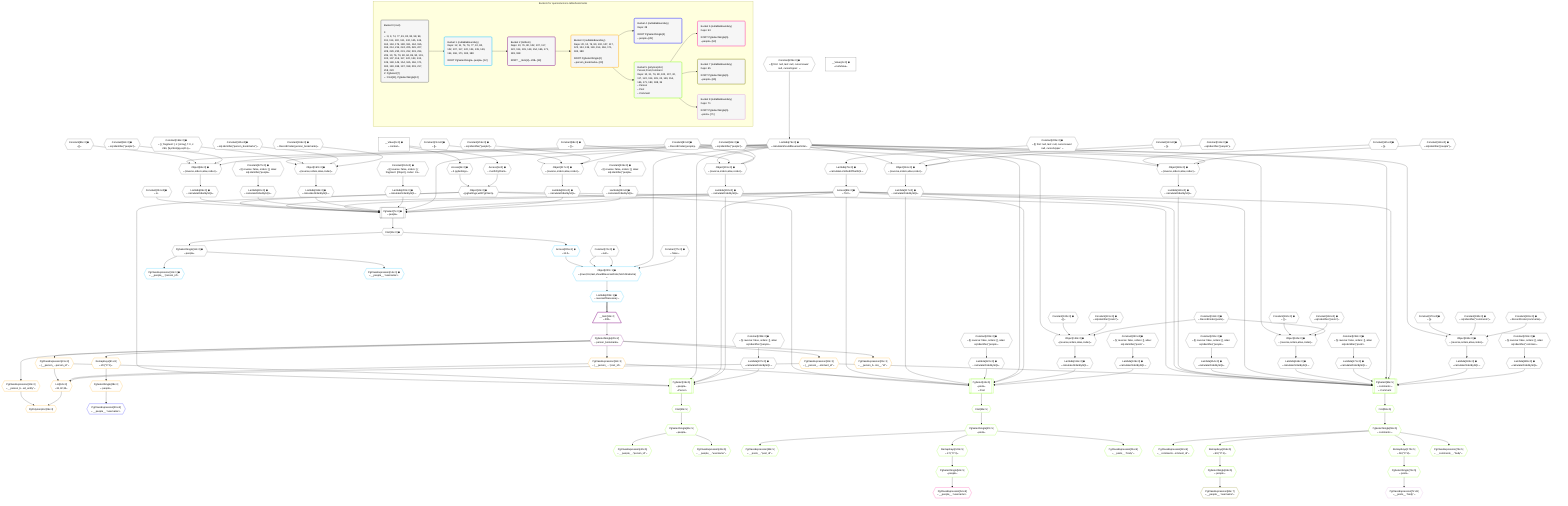 %%{init: {'themeVariables': { 'fontSize': '12px'}}}%%
graph TD
    classDef path fill:#eee,stroke:#000,color:#000
    classDef plan fill:#fff,stroke-width:1px,color:#000
    classDef itemplan fill:#fff,stroke-width:2px,color:#000
    classDef unbatchedplan fill:#dff,stroke-width:1px,color:#000
    classDef sideeffectplan fill:#fcc,stroke-width:2px,color:#000
    classDef bucket fill:#f6f6f6,color:#000,stroke-width:2px,text-align:left


    %% plan dependencies
    PgSelect7[["PgSelect[7∈0] ➊<br />ᐸpeopleᐳ"]]:::plan
    Object10{{"Object[10∈0] ➊<br />ᐸ{pgSettings,withPgClient}ᐳ"}}:::plan
    Constant224{{"Constant[224∈0] ➊<br />ᐸ2ᐳ"}}:::plan
    Access80{{"Access[80∈0] ➊<br />ᐸ79.0ᐳ"}}:::plan
    Lambda85{{"Lambda[85∈0] ➊<br />ᐸcalculateOrderBySQLᐳ"}}:::plan
    Lambda90{{"Lambda[90∈0] ➊<br />ᐸcalculateOrderBySQLᐳ"}}:::plan
    Lambda198{{"Lambda[198∈0] ➊<br />ᐸcalculateOrderBySQLᐳ"}}:::plan
    Lambda203{{"Lambda[203∈0] ➊<br />ᐸcalculateOrderBySQLᐳ"}}:::plan
    Lambda76{{"Lambda[76∈0] ➊<br />ᐸcalculateShouldReverseOrderᐳ"}}:::plan
    Lambda218{{"Lambda[218∈0] ➊<br />ᐸcalculateOrderBySQLᐳ"}}:::plan
    Lambda223{{"Lambda[223∈0] ➊<br />ᐸcalculateOrderBySQLᐳ"}}:::plan
    Object10 & Constant224 & Access80 & Lambda85 & Lambda90 & Access80 & Lambda198 & Lambda203 & Lambda76 & Access80 & Lambda218 & Lambda223 --> PgSelect7
    Object84{{"Object[84∈0] ➊<br />ᐸ{reverse,orders,alias,codec}ᐳ"}}:::plan
    Constant81{{"Constant[81∈0] ➊<br />ᐸ[]ᐳ"}}:::plan
    Constant82{{"Constant[82∈0] ➊<br />ᐸsql.identifier(”people”)ᐳ"}}:::plan
    Constant83{{"Constant[83∈0] ➊<br />ᐸRecordCodec(people)ᐳ"}}:::plan
    Lambda76 & Constant81 & Constant82 & Constant83 --> Object84
    Object101{{"Object[101∈0] ➊<br />ᐸ{reverse,orders,alias,codec}ᐳ"}}:::plan
    Constant98{{"Constant[98∈0] ➊<br />ᐸ[]ᐳ"}}:::plan
    Constant99{{"Constant[99∈0] ➊<br />ᐸsql.identifier(”people”)ᐳ"}}:::plan
    Lambda76 & Constant98 & Constant99 & Constant83 --> Object101
    Object116{{"Object[116∈0] ➊<br />ᐸ{reverse,orders,alias,codec}ᐳ"}}:::plan
    Constant113{{"Constant[113∈0] ➊<br />ᐸ[]ᐳ"}}:::plan
    Constant114{{"Constant[114∈0] ➊<br />ᐸsql.identifier(”people”)ᐳ"}}:::plan
    Lambda76 & Constant113 & Constant114 & Constant83 --> Object116
    Object133{{"Object[133∈0] ➊<br />ᐸ{reverse,orders,alias,codec}ᐳ"}}:::plan
    Constant130{{"Constant[130∈0] ➊<br />ᐸ[]ᐳ"}}:::plan
    Constant131{{"Constant[131∈0] ➊<br />ᐸsql.identifier(”posts”)ᐳ"}}:::plan
    Constant132{{"Constant[132∈0] ➊<br />ᐸRecordCodec(posts)ᐳ"}}:::plan
    Lambda76 & Constant130 & Constant131 & Constant132 --> Object133
    Object148{{"Object[148∈0] ➊<br />ᐸ{reverse,orders,alias,codec}ᐳ"}}:::plan
    Constant145{{"Constant[145∈0] ➊<br />ᐸ[]ᐳ"}}:::plan
    Constant146{{"Constant[146∈0] ➊<br />ᐸsql.identifier(”people”)ᐳ"}}:::plan
    Lambda76 & Constant145 & Constant146 & Constant83 --> Object148
    Object165{{"Object[165∈0] ➊<br />ᐸ{reverse,orders,alias,codec}ᐳ"}}:::plan
    Constant162{{"Constant[162∈0] ➊<br />ᐸ[]ᐳ"}}:::plan
    Constant163{{"Constant[163∈0] ➊<br />ᐸsql.identifier(”posts”)ᐳ"}}:::plan
    Lambda76 & Constant162 & Constant163 & Constant132 --> Object165
    Object182{{"Object[182∈0] ➊<br />ᐸ{reverse,orders,alias,codec}ᐳ"}}:::plan
    Constant179{{"Constant[179∈0] ➊<br />ᐸ[]ᐳ"}}:::plan
    Constant180{{"Constant[180∈0] ➊<br />ᐸsql.identifier(”comments”)ᐳ"}}:::plan
    Constant181{{"Constant[181∈0] ➊<br />ᐸRecordCodec(comments)ᐳ"}}:::plan
    Lambda76 & Constant179 & Constant180 & Constant181 --> Object182
    Object197{{"Object[197∈0] ➊<br />ᐸ{reverse,orders,alias,codec}ᐳ"}}:::plan
    Constant194{{"Constant[194∈0] ➊<br />ᐸ[ { fragment: { n: [Array], f: 0, c: 266, [Symbol(pg-sql2-tyᐳ"}}:::plan
    Constant195{{"Constant[195∈0] ➊<br />ᐸsql.identifier(”person_bookmarks”)ᐳ"}}:::plan
    Constant196{{"Constant[196∈0] ➊<br />ᐸRecordCodec(person_bookmarks)ᐳ"}}:::plan
    Lambda76 & Constant194 & Constant195 & Constant196 --> Object197
    Object217{{"Object[217∈0] ➊<br />ᐸ{reverse,orders,alias,codec}ᐳ"}}:::plan
    Constant214{{"Constant[214∈0] ➊<br />ᐸ[]ᐳ"}}:::plan
    Constant215{{"Constant[215∈0] ➊<br />ᐸsql.identifier(”people”)ᐳ"}}:::plan
    Lambda76 & Constant214 & Constant215 & Constant83 --> Object217
    Access8{{"Access[8∈0] ➊<br />ᐸ2.pgSettingsᐳ"}}:::plan
    Access9{{"Access[9∈0] ➊<br />ᐸ2.withPgClientᐳ"}}:::plan
    Access8 & Access9 --> Object10
    __Value2["__Value[2∈0] ➊<br />ᐸcontextᐳ"]:::plan
    __Value2 --> Access8
    __Value2 --> Access9
    First11{{"First[11∈0] ➊"}}:::plan
    PgSelect7 --> First11
    PgSelectSingle12{{"PgSelectSingle[12∈0] ➊<br />ᐸpeopleᐳ"}}:::plan
    First11 --> PgSelectSingle12
    Constant225{{"Constant[225∈0] ➊<br />ᐸ§{ first: null, last: null, cursorLower: null, cursorUpper: ᐳ"}}:::plan
    Constant225 --> Lambda76
    Lambda79{{"Lambda[79∈0] ➊<br />ᐸcalculateLimitAndOffsetSQLᐳ"}}:::plan
    Constant226{{"Constant[226∈0] ➊<br />ᐸ§{ first: null, last: null, cursorLower: null, cursorUpper: ᐳ"}}:::plan
    Constant226 --> Lambda79
    Lambda79 --> Access80
    Object84 --> Lambda85
    Constant227{{"Constant[227∈0] ➊<br />ᐸ§{ reverse: false, orders: [], alias: sql.identifier(”peopleᐳ"}}:::plan
    Constant227 --> Lambda90
    Lambda102{{"Lambda[102∈0] ➊<br />ᐸcalculateOrderBySQLᐳ"}}:::plan
    Object101 --> Lambda102
    Lambda107{{"Lambda[107∈0] ➊<br />ᐸcalculateOrderBySQLᐳ"}}:::plan
    Constant228{{"Constant[228∈0] ➊<br />ᐸ§{ reverse: false, orders: [], alias: sql.identifier(”peopleᐳ"}}:::plan
    Constant228 --> Lambda107
    Lambda117{{"Lambda[117∈0] ➊<br />ᐸcalculateOrderBySQLᐳ"}}:::plan
    Object116 --> Lambda117
    Lambda122{{"Lambda[122∈0] ➊<br />ᐸcalculateOrderBySQLᐳ"}}:::plan
    Constant229{{"Constant[229∈0] ➊<br />ᐸ§{ reverse: false, orders: [], alias: sql.identifier(”peopleᐳ"}}:::plan
    Constant229 --> Lambda122
    Lambda134{{"Lambda[134∈0] ➊<br />ᐸcalculateOrderBySQLᐳ"}}:::plan
    Object133 --> Lambda134
    Lambda139{{"Lambda[139∈0] ➊<br />ᐸcalculateOrderBySQLᐳ"}}:::plan
    Constant230{{"Constant[230∈0] ➊<br />ᐸ§{ reverse: false, orders: [], alias: sql.identifier(”posts”ᐳ"}}:::plan
    Constant230 --> Lambda139
    Lambda149{{"Lambda[149∈0] ➊<br />ᐸcalculateOrderBySQLᐳ"}}:::plan
    Object148 --> Lambda149
    Lambda154{{"Lambda[154∈0] ➊<br />ᐸcalculateOrderBySQLᐳ"}}:::plan
    Constant231{{"Constant[231∈0] ➊<br />ᐸ§{ reverse: false, orders: [], alias: sql.identifier(”peopleᐳ"}}:::plan
    Constant231 --> Lambda154
    Lambda166{{"Lambda[166∈0] ➊<br />ᐸcalculateOrderBySQLᐳ"}}:::plan
    Object165 --> Lambda166
    Lambda171{{"Lambda[171∈0] ➊<br />ᐸcalculateOrderBySQLᐳ"}}:::plan
    Constant232{{"Constant[232∈0] ➊<br />ᐸ§{ reverse: false, orders: [], alias: sql.identifier(”posts”ᐳ"}}:::plan
    Constant232 --> Lambda171
    Lambda183{{"Lambda[183∈0] ➊<br />ᐸcalculateOrderBySQLᐳ"}}:::plan
    Object182 --> Lambda183
    Lambda188{{"Lambda[188∈0] ➊<br />ᐸcalculateOrderBySQLᐳ"}}:::plan
    Constant233{{"Constant[233∈0] ➊<br />ᐸ§{ reverse: false, orders: [], alias: sql.identifier(”commenᐳ"}}:::plan
    Constant233 --> Lambda188
    Object197 --> Lambda198
    Constant234{{"Constant[234∈0] ➊<br />ᐸ§{ reverse: false, orders: [ { fragment: [Object], codec: Coᐳ"}}:::plan
    Constant234 --> Lambda203
    Object217 --> Lambda218
    Constant235{{"Constant[235∈0] ➊<br />ᐸ§{ reverse: false, orders: [], alias: sql.identifier(”peopleᐳ"}}:::plan
    Constant235 --> Lambda223
    __Value4["__Value[4∈0] ➊<br />ᐸrootValueᐳ"]:::plan
    Constant74{{"Constant[74∈0] ➊<br />ᐸnullᐳ"}}:::plan
    Constant77{{"Constant[77∈0] ➊<br />ᐸfalseᐳ"}}:::plan
    Object207{{"Object[207∈1] ➊<br />ᐸ{rows,first,last,shouldReverseOrder,fetchOneExtra}ᐳ"}}:::plan
    Access205{{"Access[205∈1] ➊<br />ᐸ11.0ᐳ"}}:::plan
    Access205 & Constant74 & Constant74 & Lambda76 & Constant77 --> Object207
    PgClassExpression13{{"PgClassExpression[13∈1] ➊<br />ᐸ__people__.”person_id”ᐳ"}}:::plan
    PgSelectSingle12 --> PgClassExpression13
    PgClassExpression14{{"PgClassExpression[14∈1] ➊<br />ᐸ__people__.”username”ᐳ"}}:::plan
    PgSelectSingle12 --> PgClassExpression14
    First11 --> Access205
    Lambda208{{"Lambda[208∈1] ➊<br />ᐸreverseIfNecessaryᐳ"}}:::plan
    Object207 --> Lambda208
    __Item19[/"__Item[19∈2]<br />ᐸ208ᐳ"\]:::itemplan
    Lambda208 ==> __Item19
    PgSelectSingle20{{"PgSelectSingle[20∈2]<br />ᐸperson_bookmarksᐳ"}}:::plan
    __Item19 --> PgSelectSingle20
    List34{{"List[34∈3]<br />ᐸ31,32,33ᐳ"}}:::plan
    PgClassExpression31{{"PgClassExpression[31∈3]<br />ᐸ(__person_...person_id”ᐳ"}}:::plan
    PgClassExpression32{{"PgClassExpression[32∈3]<br />ᐸ(__person_....”post_id”ᐳ"}}:::plan
    PgClassExpression33{{"PgClassExpression[33∈3]<br />ᐸ(__person_...omment_id”ᐳ"}}:::plan
    PgClassExpression31 & PgClassExpression32 & PgClassExpression33 --> List34
    PgPolymorphic35{{"PgPolymorphic[35∈3]"}}:::plan
    PgClassExpression30{{"PgClassExpression[30∈3]<br />ᐸ__person_b...ed_entity”ᐳ"}}:::plan
    PgClassExpression30 & List34 --> PgPolymorphic35
    PgClassExpression21{{"PgClassExpression[21∈3]<br />ᐸ__person_b...rks__.”id”ᐳ"}}:::plan
    PgSelectSingle20 --> PgClassExpression21
    PgSelectSingle28{{"PgSelectSingle[28∈3]<br />ᐸpeopleᐳ"}}:::plan
    RemapKeys91{{"RemapKeys[91∈3]<br />ᐸ20:{”0”:1}ᐳ"}}:::plan
    RemapKeys91 --> PgSelectSingle28
    PgSelectSingle20 --> PgClassExpression30
    PgSelectSingle20 --> PgClassExpression31
    PgSelectSingle20 --> PgClassExpression32
    PgSelectSingle20 --> PgClassExpression33
    PgSelectSingle20 --> RemapKeys91
    PgClassExpression29{{"PgClassExpression[29∈4]<br />ᐸ__people__.”username”ᐳ"}}:::plan
    PgSelectSingle28 --> PgClassExpression29
    PgSelect56[["PgSelect[56∈5]<br />ᐸcommentsᐳ<br />ᐳComment"]]:::plan
    Object10 & PgClassExpression33 & Access80 & Lambda149 & Lambda154 & Access80 & Lambda166 & Lambda171 & Lambda76 & Access80 & Lambda183 & Lambda188 --> PgSelect56
    PgSelect44[["PgSelect[44∈5]<br />ᐸpostsᐳ<br />ᐳPost"]]:::plan
    Object10 & PgClassExpression32 & Access80 & Lambda117 & Lambda122 & Lambda76 & Access80 & Lambda134 & Lambda139 --> PgSelect44
    PgSelect36[["PgSelect[36∈5]<br />ᐸpeopleᐳ<br />ᐳPerson"]]:::plan
    Object10 & PgClassExpression31 & Lambda76 & Access80 & Lambda102 & Lambda107 --> PgSelect36
    First40{{"First[40∈5]"}}:::plan
    PgSelect36 --> First40
    PgSelectSingle41{{"PgSelectSingle[41∈5]<br />ᐸpeopleᐳ"}}:::plan
    First40 --> PgSelectSingle41
    PgClassExpression42{{"PgClassExpression[42∈5]<br />ᐸ__people__.”person_id”ᐳ"}}:::plan
    PgSelectSingle41 --> PgClassExpression42
    PgClassExpression43{{"PgClassExpression[43∈5]<br />ᐸ__people__.”username”ᐳ"}}:::plan
    PgSelectSingle41 --> PgClassExpression43
    First46{{"First[46∈5]"}}:::plan
    PgSelect44 --> First46
    PgSelectSingle47{{"PgSelectSingle[47∈5]<br />ᐸpostsᐳ"}}:::plan
    First46 --> PgSelectSingle47
    PgClassExpression48{{"PgClassExpression[48∈5]<br />ᐸ__posts__.”post_id”ᐳ"}}:::plan
    PgSelectSingle47 --> PgClassExpression48
    PgSelectSingle53{{"PgSelectSingle[53∈5]<br />ᐸpeopleᐳ"}}:::plan
    RemapKeys123{{"RemapKeys[123∈5]<br />ᐸ47:{”0”:1}ᐳ"}}:::plan
    RemapKeys123 --> PgSelectSingle53
    PgClassExpression55{{"PgClassExpression[55∈5]<br />ᐸ__posts__.”body”ᐳ"}}:::plan
    PgSelectSingle47 --> PgClassExpression55
    First58{{"First[58∈5]"}}:::plan
    PgSelect56 --> First58
    PgSelectSingle59{{"PgSelectSingle[59∈5]<br />ᐸcommentsᐳ"}}:::plan
    First58 --> PgSelectSingle59
    PgClassExpression60{{"PgClassExpression[60∈5]<br />ᐸ__comments...omment_id”ᐳ"}}:::plan
    PgSelectSingle59 --> PgClassExpression60
    PgSelectSingle65{{"PgSelectSingle[65∈5]<br />ᐸpeopleᐳ"}}:::plan
    RemapKeys155{{"RemapKeys[155∈5]<br />ᐸ59:{”0”:1}ᐳ"}}:::plan
    RemapKeys155 --> PgSelectSingle65
    PgSelectSingle71{{"PgSelectSingle[71∈5]<br />ᐸpostsᐳ"}}:::plan
    RemapKeys172{{"RemapKeys[172∈5]<br />ᐸ59:{”0”:2}ᐳ"}}:::plan
    RemapKeys172 --> PgSelectSingle71
    PgClassExpression73{{"PgClassExpression[73∈5]<br />ᐸ__comments__.”body”ᐳ"}}:::plan
    PgSelectSingle59 --> PgClassExpression73
    PgSelectSingle47 --> RemapKeys123
    PgSelectSingle59 --> RemapKeys155
    PgSelectSingle59 --> RemapKeys172
    PgClassExpression54{{"PgClassExpression[54∈6]<br />ᐸ__people__.”username”ᐳ"}}:::plan
    PgSelectSingle53 --> PgClassExpression54
    PgClassExpression66{{"PgClassExpression[66∈7]<br />ᐸ__people__.”username”ᐳ"}}:::plan
    PgSelectSingle65 --> PgClassExpression66
    PgClassExpression72{{"PgClassExpression[72∈8]<br />ᐸ__posts__.”body”ᐳ"}}:::plan
    PgSelectSingle71 --> PgClassExpression72

    %% define steps

    subgraph "Buckets for queries/unions-table/bookmarks"
    Bucket0("Bucket 0 (root)<br /><br />1: <br />ᐳ: 8, 9, 74, 77, 81, 82, 83, 98, 99, 113, 114, 130, 131, 132, 145, 146, 162, 163, 179, 180, 181, 194, 195, 196, 214, 215, 224, 225, 226, 227, 228, 229, 230, 231, 232, 233, 234, 235, 10, 76, 79, 80, 84, 85, 90, 101, 102, 107, 116, 117, 122, 133, 134, 139, 148, 149, 154, 165, 166, 171, 182, 183, 188, 197, 198, 203, 217, 218, 223<br />2: PgSelect[7]<br />ᐳ: First[11], PgSelectSingle[12]"):::bucket
    classDef bucket0 stroke:#696969
    class Bucket0,__Value2,__Value4,PgSelect7,Access8,Access9,Object10,First11,PgSelectSingle12,Constant74,Lambda76,Constant77,Lambda79,Access80,Constant81,Constant82,Constant83,Object84,Lambda85,Lambda90,Constant98,Constant99,Object101,Lambda102,Lambda107,Constant113,Constant114,Object116,Lambda117,Lambda122,Constant130,Constant131,Constant132,Object133,Lambda134,Lambda139,Constant145,Constant146,Object148,Lambda149,Lambda154,Constant162,Constant163,Object165,Lambda166,Lambda171,Constant179,Constant180,Constant181,Object182,Lambda183,Lambda188,Constant194,Constant195,Constant196,Object197,Lambda198,Lambda203,Constant214,Constant215,Object217,Lambda218,Lambda223,Constant224,Constant225,Constant226,Constant227,Constant228,Constant229,Constant230,Constant231,Constant232,Constant233,Constant234,Constant235 bucket0
    Bucket1("Bucket 1 (nullableBoundary)<br />Deps: 12, 11, 74, 76, 77, 10, 80, 102, 107, 117, 122, 134, 139, 149, 154, 166, 171, 183, 188<br /><br />ROOT PgSelectSingleᐸpeopleᐳ[12]"):::bucket
    classDef bucket1 stroke:#00bfff
    class Bucket1,PgClassExpression13,PgClassExpression14,Access205,Object207,Lambda208 bucket1
    Bucket2("Bucket 2 (listItem)<br />Deps: 10, 76, 80, 102, 107, 117, 122, 134, 139, 149, 154, 166, 171, 183, 188<br /><br />ROOT __Item{2}ᐸ208ᐳ[19]"):::bucket
    classDef bucket2 stroke:#7f007f
    class Bucket2,__Item19,PgSelectSingle20 bucket2
    Bucket3("Bucket 3 (nullableBoundary)<br />Deps: 20, 10, 76, 80, 102, 107, 117, 122, 134, 139, 149, 154, 166, 171, 183, 188<br /><br />ROOT PgSelectSingle{2}ᐸperson_bookmarksᐳ[20]"):::bucket
    classDef bucket3 stroke:#ffa500
    class Bucket3,PgClassExpression21,PgSelectSingle28,PgClassExpression30,PgClassExpression31,PgClassExpression32,PgClassExpression33,List34,PgPolymorphic35,RemapKeys91 bucket3
    Bucket4("Bucket 4 (nullableBoundary)<br />Deps: 28<br /><br />ROOT PgSelectSingle{3}ᐸpeopleᐳ[28]"):::bucket
    classDef bucket4 stroke:#0000ff
    class Bucket4,PgClassExpression29 bucket4
    Bucket5("Bucket 5 (polymorphic)<br />Person,Post,Comment<br />Deps: 10, 31, 76, 80, 102, 107, 32, 117, 122, 134, 139, 33, 149, 154, 166, 171, 183, 188, 35<br />ᐳPerson<br />ᐳPost<br />ᐳComment"):::bucket
    classDef bucket5 stroke:#7fff00
    class Bucket5,PgSelect36,First40,PgSelectSingle41,PgClassExpression42,PgClassExpression43,PgSelect44,First46,PgSelectSingle47,PgClassExpression48,PgSelectSingle53,PgClassExpression55,PgSelect56,First58,PgSelectSingle59,PgClassExpression60,PgSelectSingle65,PgSelectSingle71,PgClassExpression73,RemapKeys123,RemapKeys155,RemapKeys172 bucket5
    Bucket6("Bucket 6 (nullableBoundary)<br />Deps: 53<br /><br />ROOT PgSelectSingle{5}ᐸpeopleᐳ[53]"):::bucket
    classDef bucket6 stroke:#ff1493
    class Bucket6,PgClassExpression54 bucket6
    Bucket7("Bucket 7 (nullableBoundary)<br />Deps: 65<br /><br />ROOT PgSelectSingle{5}ᐸpeopleᐳ[65]"):::bucket
    classDef bucket7 stroke:#808000
    class Bucket7,PgClassExpression66 bucket7
    Bucket8("Bucket 8 (nullableBoundary)<br />Deps: 71<br /><br />ROOT PgSelectSingle{5}ᐸpostsᐳ[71]"):::bucket
    classDef bucket8 stroke:#dda0dd
    class Bucket8,PgClassExpression72 bucket8
    Bucket0 --> Bucket1
    Bucket1 --> Bucket2
    Bucket2 --> Bucket3
    Bucket3 --> Bucket4 & Bucket5
    Bucket5 --> Bucket6 & Bucket7 & Bucket8
    end
